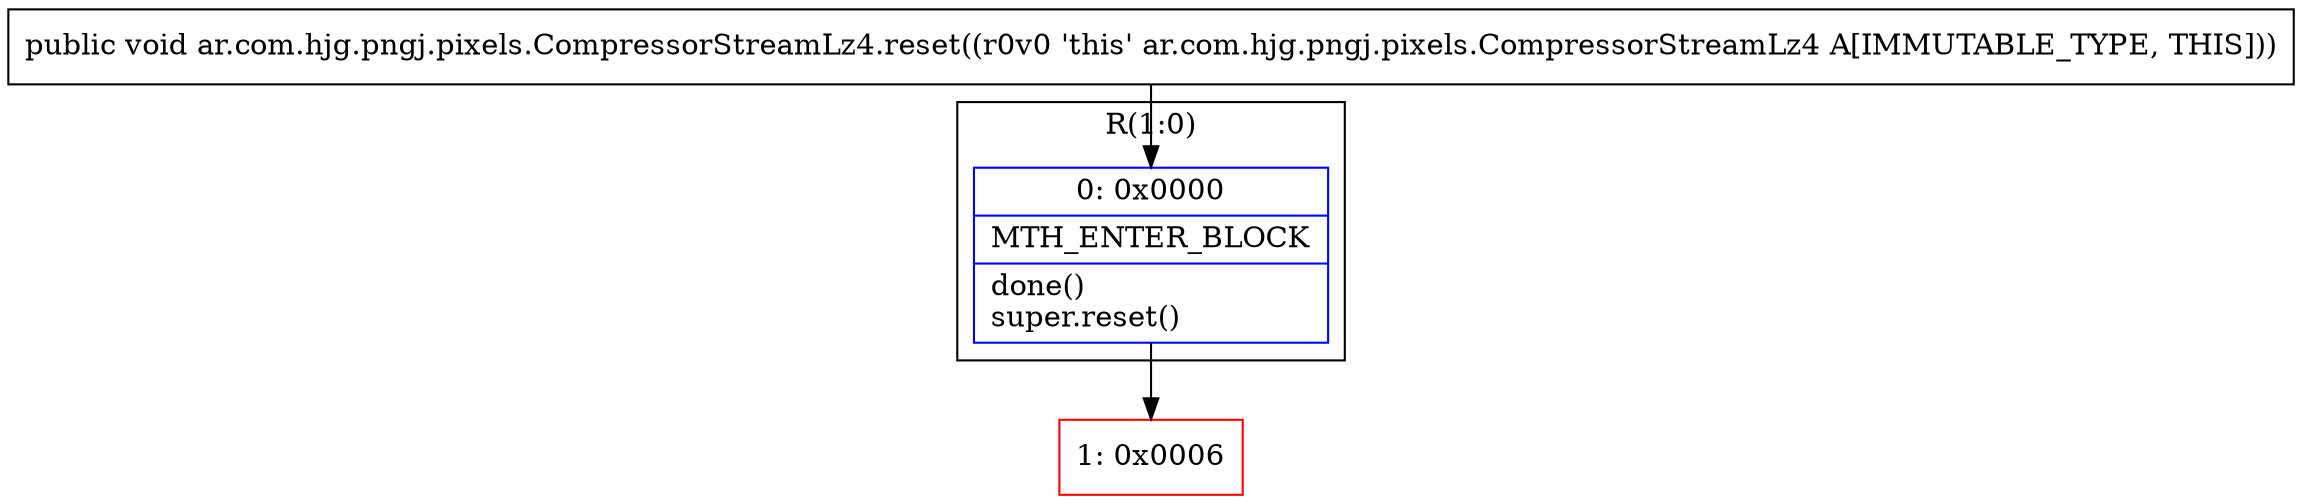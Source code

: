 digraph "CFG forar.com.hjg.pngj.pixels.CompressorStreamLz4.reset()V" {
subgraph cluster_Region_636159913 {
label = "R(1:0)";
node [shape=record,color=blue];
Node_0 [shape=record,label="{0\:\ 0x0000|MTH_ENTER_BLOCK\l|done()\lsuper.reset()\l}"];
}
Node_1 [shape=record,color=red,label="{1\:\ 0x0006}"];
MethodNode[shape=record,label="{public void ar.com.hjg.pngj.pixels.CompressorStreamLz4.reset((r0v0 'this' ar.com.hjg.pngj.pixels.CompressorStreamLz4 A[IMMUTABLE_TYPE, THIS])) }"];
MethodNode -> Node_0;
Node_0 -> Node_1;
}

